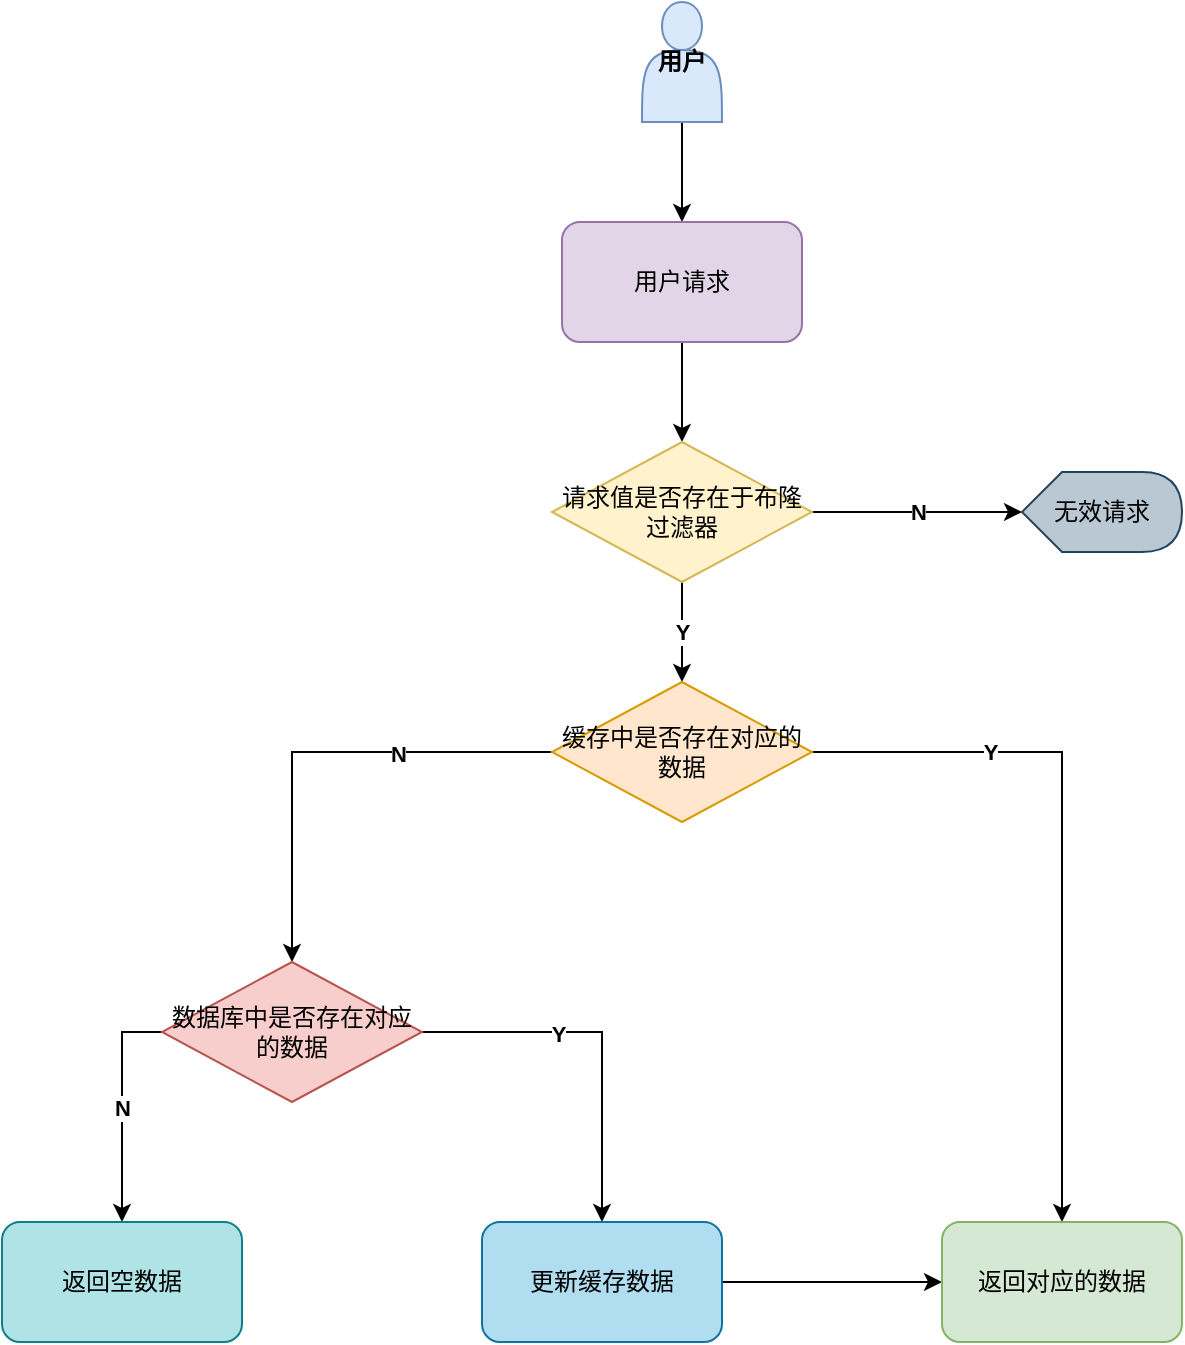 <mxfile version="18.0.6" type="device"><diagram id="_g2EJgYFzY011GOvWddo" name="第 1 页"><mxGraphModel dx="1210" dy="745" grid="0" gridSize="10" guides="1" tooltips="1" connect="1" arrows="1" fold="1" page="1" pageScale="1" pageWidth="3300" pageHeight="2339" math="0" shadow="0"><root><mxCell id="0"/><mxCell id="1" parent="0"/><mxCell id="WdCUcJTuNbfBaotNIxRL-9" style="edgeStyle=orthogonalEdgeStyle;rounded=0;orthogonalLoop=1;jettySize=auto;html=1;exitX=0.5;exitY=1;exitDx=0;exitDy=0;entryX=0.5;entryY=0;entryDx=0;entryDy=0;" edge="1" parent="1" source="WdCUcJTuNbfBaotNIxRL-1" target="WdCUcJTuNbfBaotNIxRL-2"><mxGeometry relative="1" as="geometry"/></mxCell><mxCell id="WdCUcJTuNbfBaotNIxRL-1" value="&lt;b&gt;用户&lt;/b&gt;" style="shape=actor;whiteSpace=wrap;html=1;fillColor=#dae8fc;strokeColor=#6c8ebf;" vertex="1" parent="1"><mxGeometry x="560" y="30" width="40" height="60" as="geometry"/></mxCell><mxCell id="WdCUcJTuNbfBaotNIxRL-10" style="edgeStyle=orthogonalEdgeStyle;rounded=0;orthogonalLoop=1;jettySize=auto;html=1;exitX=0.5;exitY=1;exitDx=0;exitDy=0;entryX=0.5;entryY=0;entryDx=0;entryDy=0;" edge="1" parent="1" source="WdCUcJTuNbfBaotNIxRL-2" target="WdCUcJTuNbfBaotNIxRL-3"><mxGeometry relative="1" as="geometry"/></mxCell><mxCell id="WdCUcJTuNbfBaotNIxRL-18" value="N" style="edgeStyle=orthogonalEdgeStyle;rounded=0;orthogonalLoop=1;jettySize=auto;html=1;exitX=1;exitY=0.5;exitDx=0;exitDy=0;entryX=0;entryY=0.5;entryDx=0;entryDy=0;entryPerimeter=0;fontStyle=1" edge="1" parent="1" source="WdCUcJTuNbfBaotNIxRL-3" target="WdCUcJTuNbfBaotNIxRL-17"><mxGeometry relative="1" as="geometry"/></mxCell><mxCell id="WdCUcJTuNbfBaotNIxRL-2" value="用户请求" style="rounded=1;whiteSpace=wrap;html=1;fillColor=#e1d5e7;strokeColor=#9673a6;" vertex="1" parent="1"><mxGeometry x="520" y="140" width="120" height="60" as="geometry"/></mxCell><mxCell id="WdCUcJTuNbfBaotNIxRL-11" value="Y" style="edgeStyle=orthogonalEdgeStyle;rounded=0;orthogonalLoop=1;jettySize=auto;html=1;exitX=0.5;exitY=1;exitDx=0;exitDy=0;entryX=0.5;entryY=0;entryDx=0;entryDy=0;fontStyle=1" edge="1" parent="1" source="WdCUcJTuNbfBaotNIxRL-3" target="WdCUcJTuNbfBaotNIxRL-4"><mxGeometry relative="1" as="geometry"/></mxCell><mxCell id="WdCUcJTuNbfBaotNIxRL-3" value="&lt;span style=&quot;&quot;&gt;请求值是否存在于布隆过滤器&lt;/span&gt;" style="rhombus;whiteSpace=wrap;html=1;fillColor=#fff2cc;strokeColor=#d6b656;" vertex="1" parent="1"><mxGeometry x="515" y="250" width="130" height="70" as="geometry"/></mxCell><mxCell id="WdCUcJTuNbfBaotNIxRL-12" style="edgeStyle=orthogonalEdgeStyle;rounded=0;orthogonalLoop=1;jettySize=auto;html=1;exitX=0;exitY=0.5;exitDx=0;exitDy=0;entryX=0.5;entryY=0;entryDx=0;entryDy=0;fontStyle=1" edge="1" parent="1" source="WdCUcJTuNbfBaotNIxRL-4" target="WdCUcJTuNbfBaotNIxRL-5"><mxGeometry relative="1" as="geometry"/></mxCell><mxCell id="WdCUcJTuNbfBaotNIxRL-19" value="&lt;b&gt;N&lt;/b&gt;" style="edgeLabel;html=1;align=center;verticalAlign=middle;resizable=0;points=[];" vertex="1" connectable="0" parent="WdCUcJTuNbfBaotNIxRL-12"><mxGeometry x="-0.344" y="1" relative="1" as="geometry"><mxPoint as="offset"/></mxGeometry></mxCell><mxCell id="WdCUcJTuNbfBaotNIxRL-16" style="edgeStyle=orthogonalEdgeStyle;rounded=0;orthogonalLoop=1;jettySize=auto;html=1;exitX=1;exitY=0.5;exitDx=0;exitDy=0;entryX=0.5;entryY=0;entryDx=0;entryDy=0;" edge="1" parent="1" source="WdCUcJTuNbfBaotNIxRL-4" target="WdCUcJTuNbfBaotNIxRL-8"><mxGeometry relative="1" as="geometry"/></mxCell><mxCell id="WdCUcJTuNbfBaotNIxRL-20" value="&lt;b&gt;Y&lt;/b&gt;" style="edgeLabel;html=1;align=center;verticalAlign=middle;resizable=0;points=[];" vertex="1" connectable="0" parent="WdCUcJTuNbfBaotNIxRL-16"><mxGeometry x="-0.508" relative="1" as="geometry"><mxPoint as="offset"/></mxGeometry></mxCell><mxCell id="WdCUcJTuNbfBaotNIxRL-4" value="&lt;span style=&quot;&quot;&gt;缓存中是否存在对应的数据&lt;/span&gt;" style="rhombus;whiteSpace=wrap;html=1;fillColor=#ffe6cc;strokeColor=#d79b00;" vertex="1" parent="1"><mxGeometry x="515" y="370" width="130" height="70" as="geometry"/></mxCell><mxCell id="WdCUcJTuNbfBaotNIxRL-13" value="&lt;b&gt;N&lt;/b&gt;" style="edgeStyle=orthogonalEdgeStyle;rounded=0;orthogonalLoop=1;jettySize=auto;html=1;exitX=0;exitY=0.5;exitDx=0;exitDy=0;entryX=0.5;entryY=0;entryDx=0;entryDy=0;" edge="1" parent="1" source="WdCUcJTuNbfBaotNIxRL-5" target="WdCUcJTuNbfBaotNIxRL-6"><mxGeometry relative="1" as="geometry"/></mxCell><mxCell id="WdCUcJTuNbfBaotNIxRL-14" style="edgeStyle=orthogonalEdgeStyle;rounded=0;orthogonalLoop=1;jettySize=auto;html=1;exitX=1;exitY=0.5;exitDx=0;exitDy=0;entryX=0.5;entryY=0;entryDx=0;entryDy=0;" edge="1" parent="1" source="WdCUcJTuNbfBaotNIxRL-5" target="WdCUcJTuNbfBaotNIxRL-7"><mxGeometry relative="1" as="geometry"/></mxCell><mxCell id="WdCUcJTuNbfBaotNIxRL-21" value="&lt;b&gt;Y&lt;/b&gt;" style="edgeLabel;html=1;align=center;verticalAlign=middle;resizable=0;points=[];" vertex="1" connectable="0" parent="WdCUcJTuNbfBaotNIxRL-14"><mxGeometry x="-0.272" y="-1" relative="1" as="geometry"><mxPoint as="offset"/></mxGeometry></mxCell><mxCell id="WdCUcJTuNbfBaotNIxRL-5" value="数据库中是否存在对应的数据" style="rhombus;whiteSpace=wrap;html=1;fillColor=#f8cecc;strokeColor=#b85450;" vertex="1" parent="1"><mxGeometry x="320" y="510" width="130" height="70" as="geometry"/></mxCell><mxCell id="WdCUcJTuNbfBaotNIxRL-6" value="返回空数据" style="rounded=1;whiteSpace=wrap;html=1;fillColor=#b0e3e6;strokeColor=#0e8088;" vertex="1" parent="1"><mxGeometry x="240" y="640" width="120" height="60" as="geometry"/></mxCell><mxCell id="WdCUcJTuNbfBaotNIxRL-15" style="edgeStyle=orthogonalEdgeStyle;rounded=0;orthogonalLoop=1;jettySize=auto;html=1;exitX=1;exitY=0.5;exitDx=0;exitDy=0;entryX=0;entryY=0.5;entryDx=0;entryDy=0;" edge="1" parent="1" source="WdCUcJTuNbfBaotNIxRL-7" target="WdCUcJTuNbfBaotNIxRL-8"><mxGeometry relative="1" as="geometry"/></mxCell><mxCell id="WdCUcJTuNbfBaotNIxRL-7" value="更新缓存数据" style="rounded=1;whiteSpace=wrap;html=1;fillColor=#b1ddf0;strokeColor=#10739e;" vertex="1" parent="1"><mxGeometry x="480" y="640" width="120" height="60" as="geometry"/></mxCell><mxCell id="WdCUcJTuNbfBaotNIxRL-8" value="返回对应的数据" style="rounded=1;whiteSpace=wrap;html=1;fillColor=#d5e8d4;strokeColor=#82b366;" vertex="1" parent="1"><mxGeometry x="710" y="640" width="120" height="60" as="geometry"/></mxCell><mxCell id="WdCUcJTuNbfBaotNIxRL-17" value="无效请求" style="shape=display;whiteSpace=wrap;html=1;fillColor=#bac8d3;strokeColor=#23445d;" vertex="1" parent="1"><mxGeometry x="750" y="265" width="80" height="40" as="geometry"/></mxCell></root></mxGraphModel></diagram></mxfile>